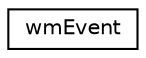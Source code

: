 digraph G
{
  edge [fontname="Helvetica",fontsize="10",labelfontname="Helvetica",labelfontsize="10"];
  node [fontname="Helvetica",fontsize="10",shape=record];
  rankdir=LR;
  Node1 [label="wmEvent",height=0.2,width=0.4,color="black", fillcolor="white", style="filled",URL="$d5/d6c/structwmEvent.html"];
}
